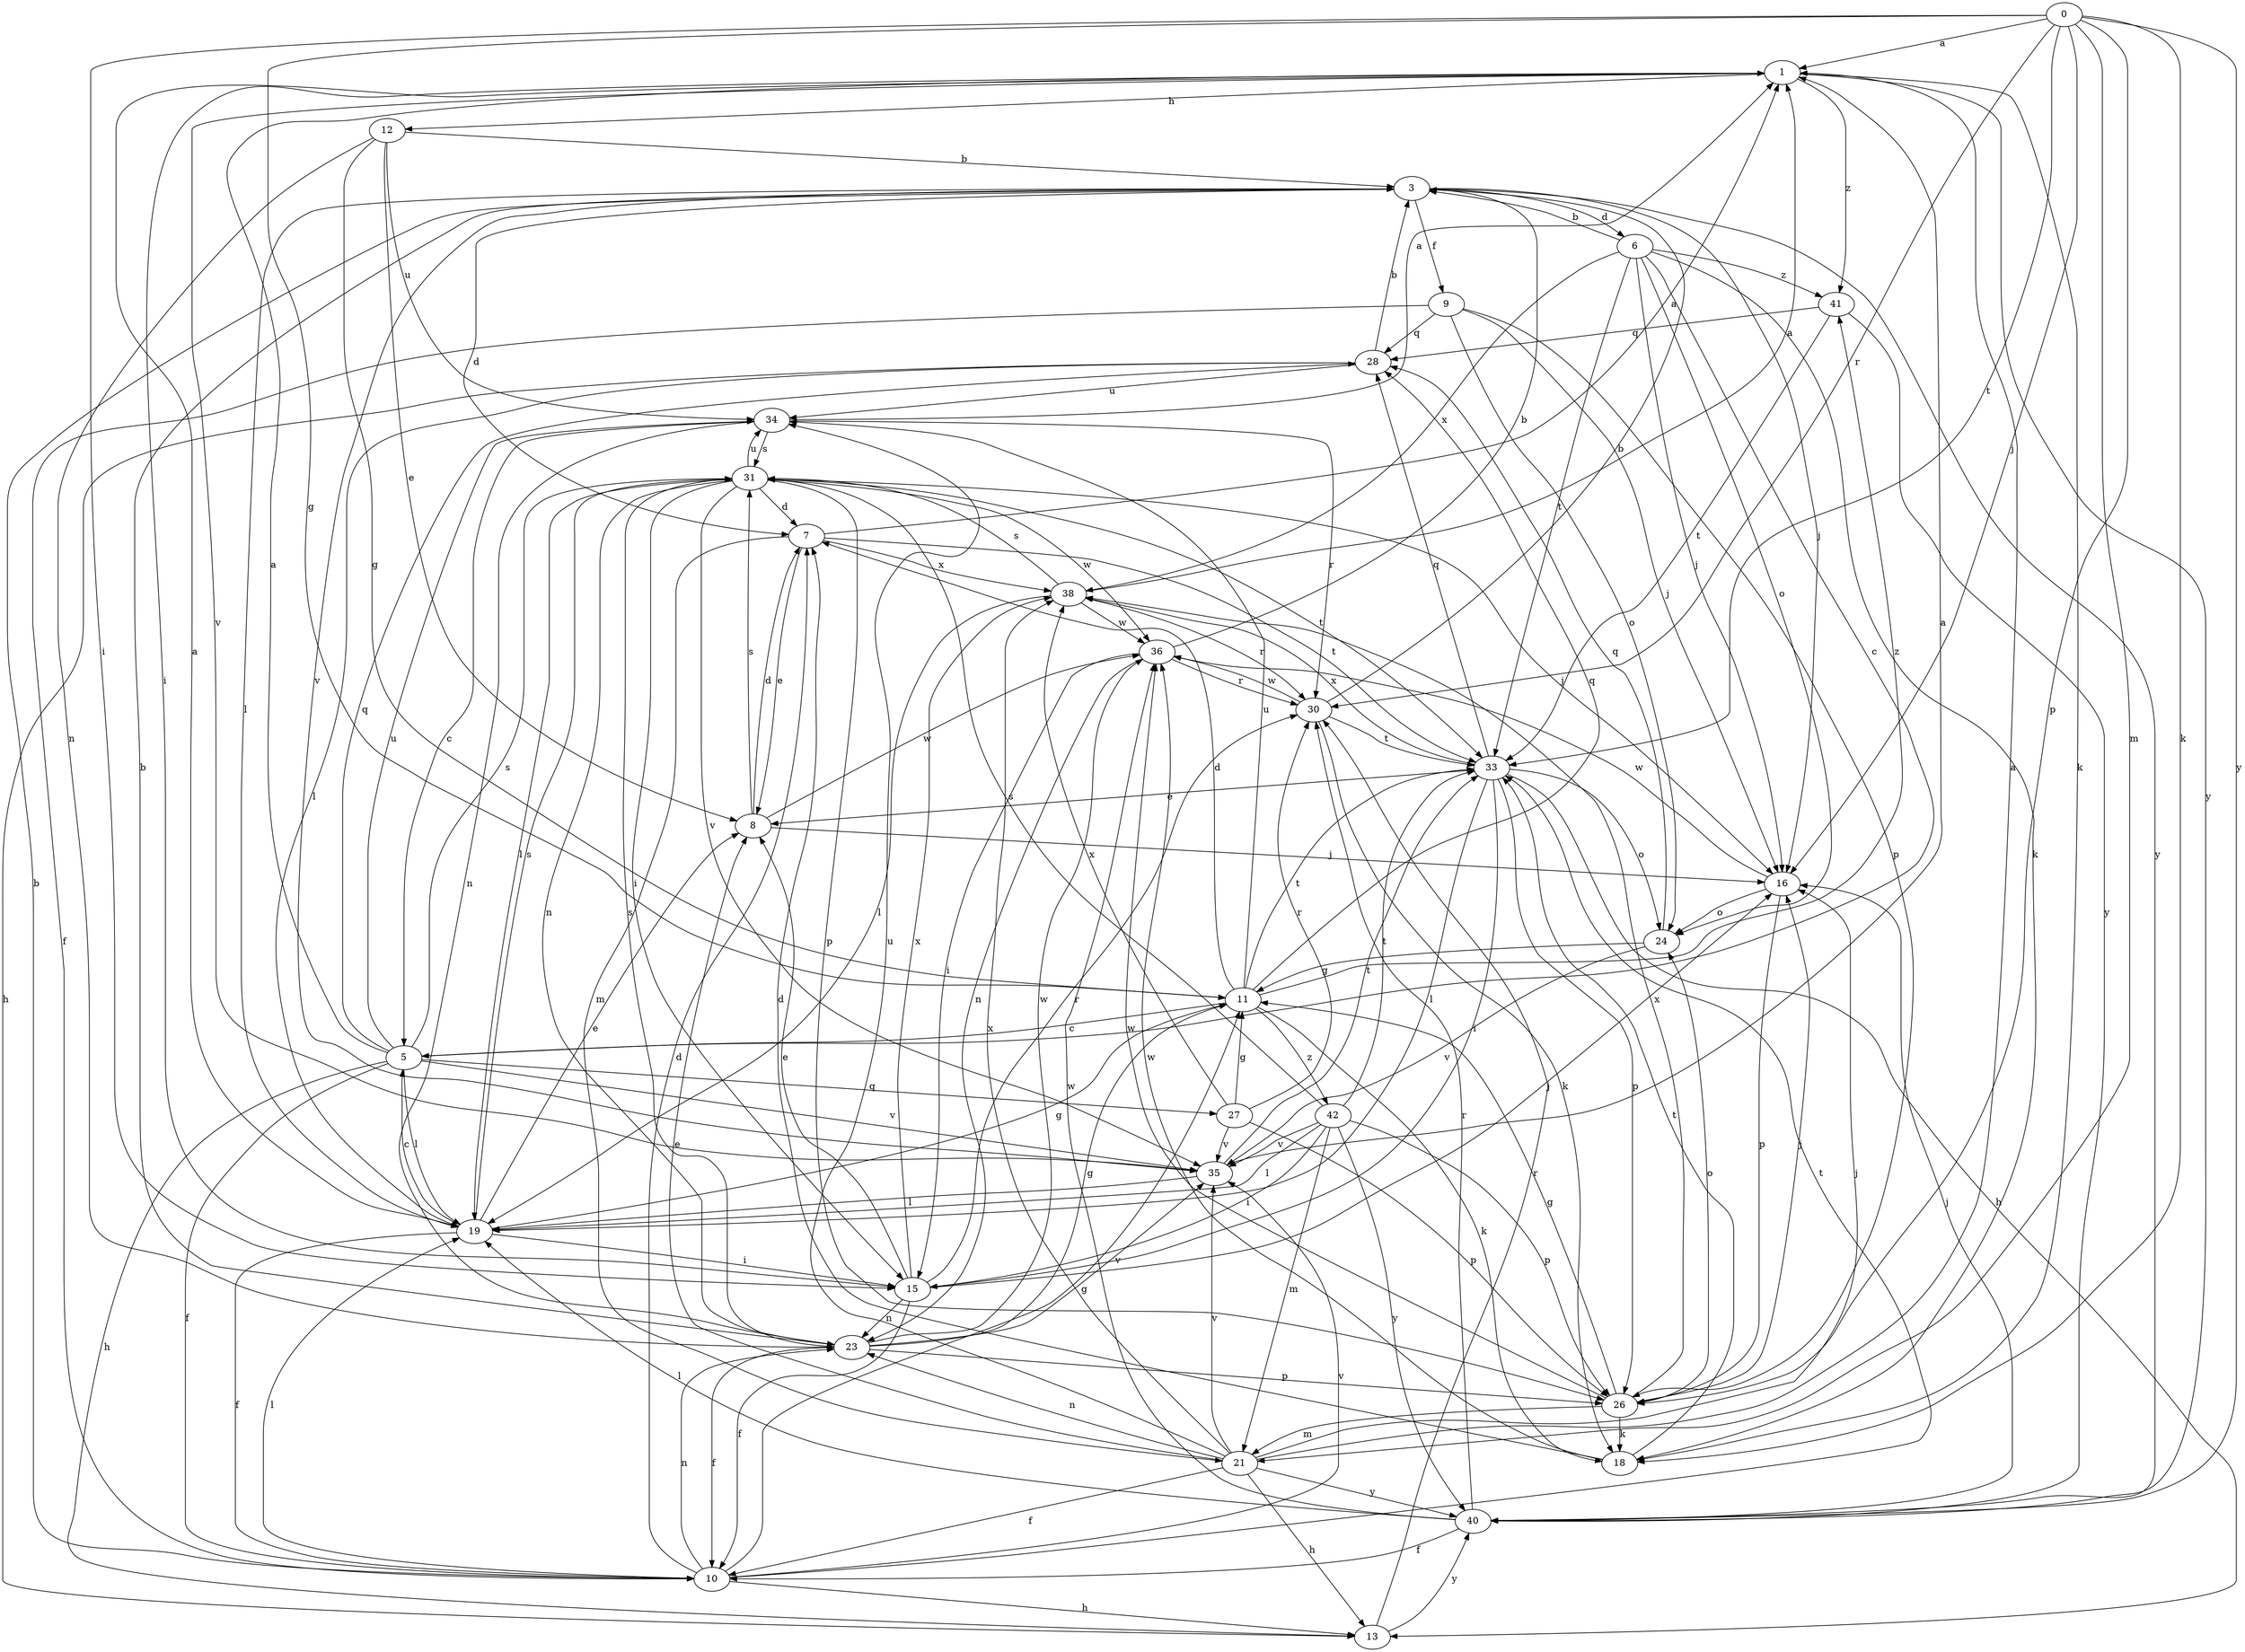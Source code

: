 strict digraph  {
0;
1;
3;
5;
6;
7;
8;
9;
10;
11;
12;
13;
15;
16;
18;
19;
21;
23;
24;
26;
27;
28;
30;
31;
33;
34;
35;
36;
38;
40;
41;
42;
0 -> 1  [label=a];
0 -> 11  [label=g];
0 -> 15  [label=i];
0 -> 16  [label=j];
0 -> 18  [label=k];
0 -> 21  [label=m];
0 -> 26  [label=p];
0 -> 30  [label=r];
0 -> 33  [label=t];
0 -> 40  [label=y];
1 -> 12  [label=h];
1 -> 15  [label=i];
1 -> 18  [label=k];
1 -> 35  [label=v];
1 -> 40  [label=y];
1 -> 41  [label=z];
3 -> 6  [label=d];
3 -> 7  [label=d];
3 -> 9  [label=f];
3 -> 16  [label=j];
3 -> 19  [label=l];
3 -> 35  [label=v];
3 -> 40  [label=y];
5 -> 1  [label=a];
5 -> 10  [label=f];
5 -> 13  [label=h];
5 -> 19  [label=l];
5 -> 27  [label=q];
5 -> 28  [label=q];
5 -> 31  [label=s];
5 -> 34  [label=u];
5 -> 35  [label=v];
6 -> 3  [label=b];
6 -> 5  [label=c];
6 -> 16  [label=j];
6 -> 18  [label=k];
6 -> 24  [label=o];
6 -> 33  [label=t];
6 -> 38  [label=x];
6 -> 41  [label=z];
7 -> 1  [label=a];
7 -> 8  [label=e];
7 -> 21  [label=m];
7 -> 33  [label=t];
7 -> 38  [label=x];
8 -> 7  [label=d];
8 -> 16  [label=j];
8 -> 31  [label=s];
8 -> 36  [label=w];
9 -> 10  [label=f];
9 -> 16  [label=j];
9 -> 24  [label=o];
9 -> 26  [label=p];
9 -> 28  [label=q];
10 -> 3  [label=b];
10 -> 7  [label=d];
10 -> 11  [label=g];
10 -> 13  [label=h];
10 -> 19  [label=l];
10 -> 23  [label=n];
10 -> 33  [label=t];
10 -> 35  [label=v];
11 -> 5  [label=c];
11 -> 7  [label=d];
11 -> 18  [label=k];
11 -> 28  [label=q];
11 -> 33  [label=t];
11 -> 34  [label=u];
11 -> 41  [label=z];
11 -> 42  [label=z];
12 -> 3  [label=b];
12 -> 8  [label=e];
12 -> 11  [label=g];
12 -> 23  [label=n];
12 -> 34  [label=u];
13 -> 30  [label=r];
13 -> 40  [label=y];
15 -> 8  [label=e];
15 -> 10  [label=f];
15 -> 16  [label=j];
15 -> 23  [label=n];
15 -> 30  [label=r];
15 -> 38  [label=x];
16 -> 24  [label=o];
16 -> 26  [label=p];
16 -> 36  [label=w];
18 -> 7  [label=d];
18 -> 33  [label=t];
18 -> 36  [label=w];
19 -> 1  [label=a];
19 -> 5  [label=c];
19 -> 8  [label=e];
19 -> 10  [label=f];
19 -> 11  [label=g];
19 -> 15  [label=i];
19 -> 31  [label=s];
21 -> 1  [label=a];
21 -> 8  [label=e];
21 -> 10  [label=f];
21 -> 13  [label=h];
21 -> 16  [label=j];
21 -> 23  [label=n];
21 -> 34  [label=u];
21 -> 35  [label=v];
21 -> 38  [label=x];
21 -> 40  [label=y];
23 -> 3  [label=b];
23 -> 10  [label=f];
23 -> 11  [label=g];
23 -> 26  [label=p];
23 -> 31  [label=s];
23 -> 35  [label=v];
23 -> 36  [label=w];
24 -> 11  [label=g];
24 -> 28  [label=q];
24 -> 35  [label=v];
26 -> 11  [label=g];
26 -> 16  [label=j];
26 -> 18  [label=k];
26 -> 21  [label=m];
26 -> 24  [label=o];
26 -> 36  [label=w];
26 -> 38  [label=x];
27 -> 11  [label=g];
27 -> 26  [label=p];
27 -> 30  [label=r];
27 -> 35  [label=v];
27 -> 38  [label=x];
28 -> 3  [label=b];
28 -> 13  [label=h];
28 -> 19  [label=l];
28 -> 34  [label=u];
30 -> 3  [label=b];
30 -> 18  [label=k];
30 -> 33  [label=t];
30 -> 36  [label=w];
31 -> 7  [label=d];
31 -> 15  [label=i];
31 -> 16  [label=j];
31 -> 19  [label=l];
31 -> 23  [label=n];
31 -> 26  [label=p];
31 -> 33  [label=t];
31 -> 34  [label=u];
31 -> 35  [label=v];
31 -> 36  [label=w];
33 -> 8  [label=e];
33 -> 13  [label=h];
33 -> 15  [label=i];
33 -> 19  [label=l];
33 -> 24  [label=o];
33 -> 26  [label=p];
33 -> 28  [label=q];
33 -> 38  [label=x];
34 -> 1  [label=a];
34 -> 5  [label=c];
34 -> 23  [label=n];
34 -> 30  [label=r];
34 -> 31  [label=s];
35 -> 1  [label=a];
35 -> 19  [label=l];
35 -> 33  [label=t];
36 -> 3  [label=b];
36 -> 15  [label=i];
36 -> 23  [label=n];
36 -> 30  [label=r];
38 -> 1  [label=a];
38 -> 19  [label=l];
38 -> 30  [label=r];
38 -> 31  [label=s];
38 -> 36  [label=w];
40 -> 10  [label=f];
40 -> 16  [label=j];
40 -> 19  [label=l];
40 -> 30  [label=r];
40 -> 36  [label=w];
41 -> 28  [label=q];
41 -> 33  [label=t];
41 -> 40  [label=y];
42 -> 15  [label=i];
42 -> 19  [label=l];
42 -> 21  [label=m];
42 -> 26  [label=p];
42 -> 31  [label=s];
42 -> 33  [label=t];
42 -> 35  [label=v];
42 -> 40  [label=y];
}

